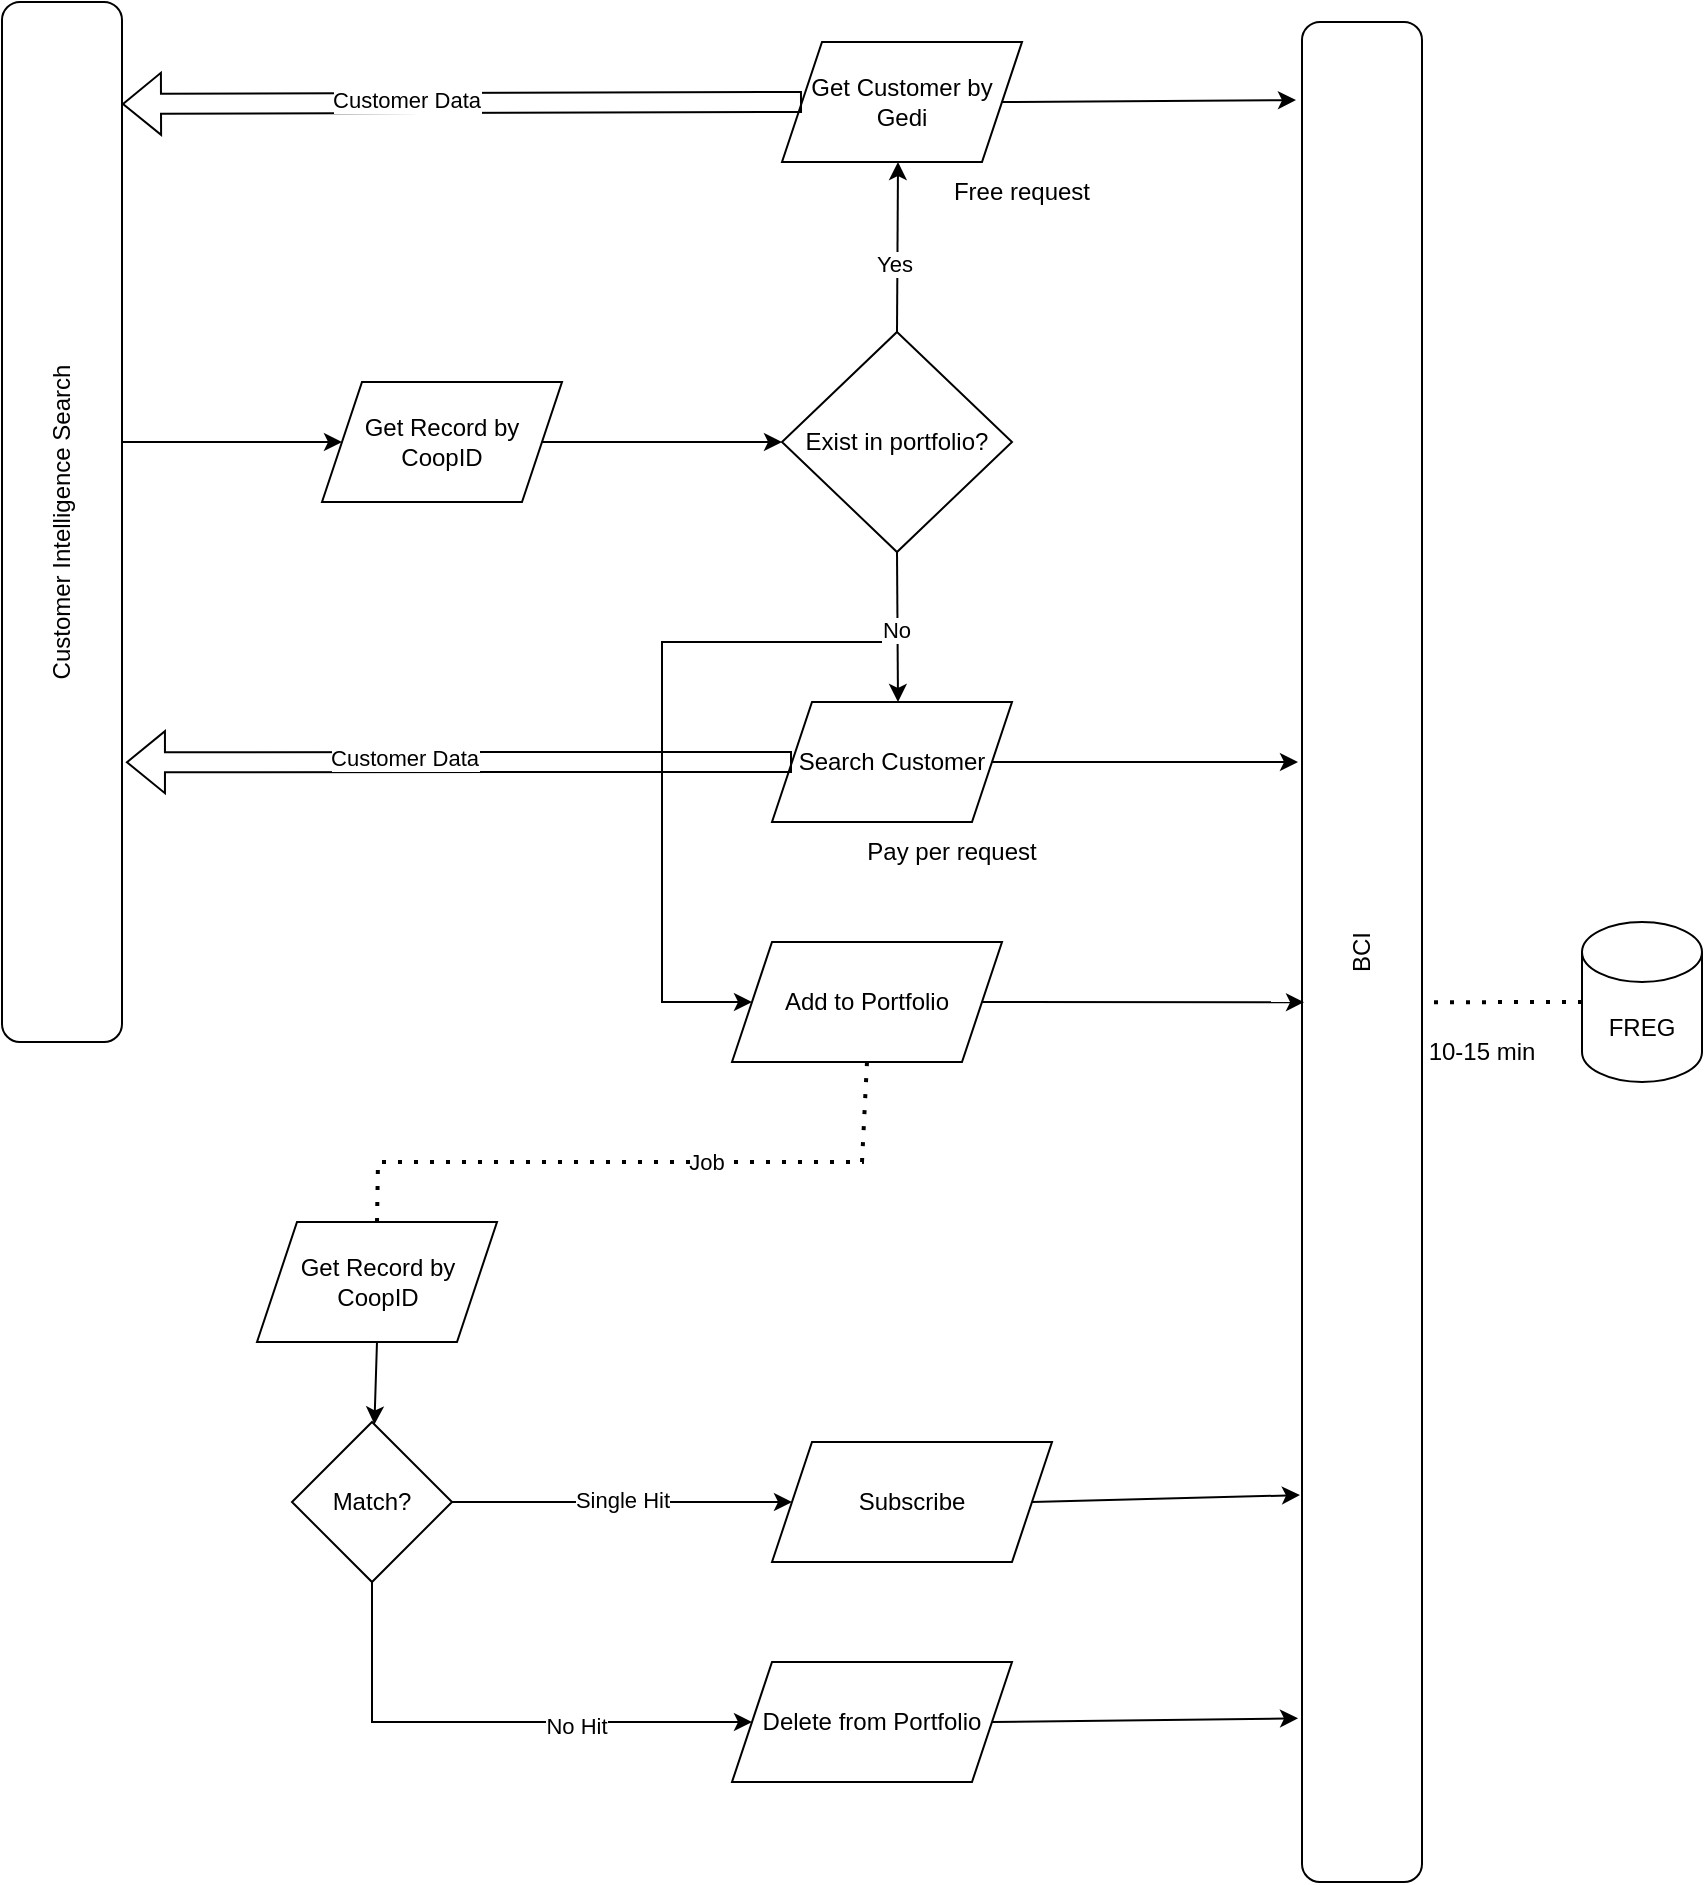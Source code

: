 <mxfile version="24.7.14">
  <diagram name="Page-1" id="6JW0Btaq5eBx_hQ6fHJs">
    <mxGraphModel dx="1326" dy="1019" grid="1" gridSize="10" guides="1" tooltips="1" connect="1" arrows="1" fold="1" page="1" pageScale="1" pageWidth="850" pageHeight="1100" math="0" shadow="0">
      <root>
        <mxCell id="0" />
        <mxCell id="1" parent="0" />
        <mxCell id="LHbs0fI5RwnJSMe3hcEo-16" value="Exist in portfolio?" style="rhombus;whiteSpace=wrap;html=1;" vertex="1" parent="1">
          <mxGeometry x="390" y="445" width="115" height="110" as="geometry" />
        </mxCell>
        <mxCell id="LHbs0fI5RwnJSMe3hcEo-18" value="" style="endArrow=classic;html=1;rounded=0;entryX=0;entryY=0.5;entryDx=0;entryDy=0;exitX=1;exitY=0.5;exitDx=0;exitDy=0;" edge="1" parent="1" source="LHbs0fI5RwnJSMe3hcEo-19" target="LHbs0fI5RwnJSMe3hcEo-16">
          <mxGeometry width="50" height="50" relative="1" as="geometry">
            <mxPoint x="250" y="330" as="sourcePoint" />
            <mxPoint x="240" y="310" as="targetPoint" />
          </mxGeometry>
        </mxCell>
        <mxCell id="LHbs0fI5RwnJSMe3hcEo-19" value="Get Record by CoopID" style="shape=parallelogram;perimeter=parallelogramPerimeter;whiteSpace=wrap;html=1;fixedSize=1;" vertex="1" parent="1">
          <mxGeometry x="160" y="470" width="120" height="60" as="geometry" />
        </mxCell>
        <mxCell id="LHbs0fI5RwnJSMe3hcEo-20" value="" style="endArrow=classic;html=1;rounded=0;exitX=0.5;exitY=0;exitDx=0;exitDy=0;" edge="1" parent="1" source="LHbs0fI5RwnJSMe3hcEo-16">
          <mxGeometry width="50" height="50" relative="1" as="geometry">
            <mxPoint x="450" y="440" as="sourcePoint" />
            <mxPoint x="448" y="360" as="targetPoint" />
          </mxGeometry>
        </mxCell>
        <mxCell id="LHbs0fI5RwnJSMe3hcEo-21" value="Yes" style="edgeLabel;html=1;align=center;verticalAlign=middle;resizable=0;points=[];" vertex="1" connectable="0" parent="LHbs0fI5RwnJSMe3hcEo-20">
          <mxGeometry x="-0.2" y="2" relative="1" as="geometry">
            <mxPoint as="offset" />
          </mxGeometry>
        </mxCell>
        <mxCell id="LHbs0fI5RwnJSMe3hcEo-22" value="" style="endArrow=classic;html=1;rounded=0;exitX=0.5;exitY=1;exitDx=0;exitDy=0;" edge="1" parent="1" source="LHbs0fI5RwnJSMe3hcEo-16">
          <mxGeometry width="50" height="50" relative="1" as="geometry">
            <mxPoint x="450" y="650" as="sourcePoint" />
            <mxPoint x="448" y="630" as="targetPoint" />
          </mxGeometry>
        </mxCell>
        <mxCell id="LHbs0fI5RwnJSMe3hcEo-23" value="No" style="edgeLabel;html=1;align=center;verticalAlign=middle;resizable=0;points=[];" vertex="1" connectable="0" parent="LHbs0fI5RwnJSMe3hcEo-22">
          <mxGeometry x="0.04" y="-1" relative="1" as="geometry">
            <mxPoint as="offset" />
          </mxGeometry>
        </mxCell>
        <mxCell id="LHbs0fI5RwnJSMe3hcEo-24" value="Get Customer by Gedi" style="shape=parallelogram;perimeter=parallelogramPerimeter;whiteSpace=wrap;html=1;fixedSize=1;" vertex="1" parent="1">
          <mxGeometry x="390" y="300" width="120" height="60" as="geometry" />
        </mxCell>
        <mxCell id="LHbs0fI5RwnJSMe3hcEo-25" value="Search Customer" style="shape=parallelogram;perimeter=parallelogramPerimeter;whiteSpace=wrap;html=1;fixedSize=1;" vertex="1" parent="1">
          <mxGeometry x="385" y="630" width="120" height="60" as="geometry" />
        </mxCell>
        <mxCell id="LHbs0fI5RwnJSMe3hcEo-26" value="" style="endArrow=classic;html=1;rounded=0;entryX=0;entryY=0.5;entryDx=0;entryDy=0;" edge="1" parent="1" target="LHbs0fI5RwnJSMe3hcEo-27">
          <mxGeometry width="50" height="50" relative="1" as="geometry">
            <mxPoint x="440" y="600" as="sourcePoint" />
            <mxPoint x="330" y="790" as="targetPoint" />
            <Array as="points">
              <mxPoint x="330" y="600" />
              <mxPoint x="330" y="780" />
            </Array>
          </mxGeometry>
        </mxCell>
        <mxCell id="LHbs0fI5RwnJSMe3hcEo-27" value="Add to Portfolio" style="shape=parallelogram;perimeter=parallelogramPerimeter;whiteSpace=wrap;html=1;fixedSize=1;" vertex="1" parent="1">
          <mxGeometry x="365" y="750" width="135" height="60" as="geometry" />
        </mxCell>
        <mxCell id="LHbs0fI5RwnJSMe3hcEo-28" value="Subscribe" style="shape=parallelogram;perimeter=parallelogramPerimeter;whiteSpace=wrap;html=1;fixedSize=1;" vertex="1" parent="1">
          <mxGeometry x="385" y="1000" width="140" height="60" as="geometry" />
        </mxCell>
        <mxCell id="LHbs0fI5RwnJSMe3hcEo-29" value="" style="endArrow=classic;html=1;rounded=0;entryX=0;entryY=0.5;entryDx=0;entryDy=0;exitX=1;exitY=0.5;exitDx=0;exitDy=0;" edge="1" parent="1" source="LHbs0fI5RwnJSMe3hcEo-38" target="LHbs0fI5RwnJSMe3hcEo-28">
          <mxGeometry width="50" height="50" relative="1" as="geometry">
            <mxPoint x="275" y="1000" as="sourcePoint" />
            <mxPoint x="355" y="980" as="targetPoint" />
            <Array as="points">
              <mxPoint x="345" y="1030" />
            </Array>
          </mxGeometry>
        </mxCell>
        <mxCell id="LHbs0fI5RwnJSMe3hcEo-56" value="Single Hit" style="edgeLabel;html=1;align=center;verticalAlign=middle;resizable=0;points=[];" vertex="1" connectable="0" parent="LHbs0fI5RwnJSMe3hcEo-29">
          <mxGeometry y="1" relative="1" as="geometry">
            <mxPoint as="offset" />
          </mxGeometry>
        </mxCell>
        <mxCell id="LHbs0fI5RwnJSMe3hcEo-31" value="FREG" style="shape=cylinder3;whiteSpace=wrap;html=1;boundedLbl=1;backgroundOutline=1;size=15;" vertex="1" parent="1">
          <mxGeometry x="790" y="740" width="60" height="80" as="geometry" />
        </mxCell>
        <mxCell id="LHbs0fI5RwnJSMe3hcEo-32" value="" style="endArrow=none;dashed=1;html=1;dashPattern=1 3;strokeWidth=2;rounded=0;exitX=0;exitY=0.5;exitDx=0;exitDy=0;exitPerimeter=0;entryX=0.473;entryY=1.05;entryDx=0;entryDy=0;entryPerimeter=0;" edge="1" parent="1" source="LHbs0fI5RwnJSMe3hcEo-31" target="LHbs0fI5RwnJSMe3hcEo-61">
          <mxGeometry width="50" height="50" relative="1" as="geometry">
            <mxPoint x="610" y="780" as="sourcePoint" />
            <mxPoint x="670" y="780" as="targetPoint" />
          </mxGeometry>
        </mxCell>
        <mxCell id="LHbs0fI5RwnJSMe3hcEo-34" value="Pay per request" style="text;html=1;align=center;verticalAlign=middle;whiteSpace=wrap;rounded=0;" vertex="1" parent="1">
          <mxGeometry x="425" y="690" width="100" height="30" as="geometry" />
        </mxCell>
        <mxCell id="LHbs0fI5RwnJSMe3hcEo-35" value="Free request" style="text;html=1;align=center;verticalAlign=middle;whiteSpace=wrap;rounded=0;" vertex="1" parent="1">
          <mxGeometry x="460" y="360" width="100" height="30" as="geometry" />
        </mxCell>
        <mxCell id="LHbs0fI5RwnJSMe3hcEo-36" value="" style="shape=flexArrow;endArrow=classic;html=1;rounded=0;exitX=0;exitY=0.5;exitDx=0;exitDy=0;entryX=0.902;entryY=1;entryDx=0;entryDy=0;entryPerimeter=0;" edge="1" parent="1" source="LHbs0fI5RwnJSMe3hcEo-24" target="LHbs0fI5RwnJSMe3hcEo-49">
          <mxGeometry width="50" height="50" relative="1" as="geometry">
            <mxPoint x="250" y="320" as="sourcePoint" />
            <mxPoint x="70" y="330" as="targetPoint" />
          </mxGeometry>
        </mxCell>
        <mxCell id="LHbs0fI5RwnJSMe3hcEo-37" value="Customer Data" style="edgeLabel;html=1;align=center;verticalAlign=middle;resizable=0;points=[];" vertex="1" connectable="0" parent="LHbs0fI5RwnJSMe3hcEo-36">
          <mxGeometry x="0.164" y="-2" relative="1" as="geometry">
            <mxPoint as="offset" />
          </mxGeometry>
        </mxCell>
        <mxCell id="LHbs0fI5RwnJSMe3hcEo-38" value="Match?" style="rhombus;whiteSpace=wrap;html=1;" vertex="1" parent="1">
          <mxGeometry x="145" y="990" width="80" height="80" as="geometry" />
        </mxCell>
        <mxCell id="LHbs0fI5RwnJSMe3hcEo-40" value="10-15 min" style="text;html=1;align=center;verticalAlign=middle;whiteSpace=wrap;rounded=0;" vertex="1" parent="1">
          <mxGeometry x="710" y="790" width="60" height="30" as="geometry" />
        </mxCell>
        <mxCell id="LHbs0fI5RwnJSMe3hcEo-41" value="" style="endArrow=none;dashed=1;html=1;dashPattern=1 3;strokeWidth=2;rounded=0;entryX=0.5;entryY=1;entryDx=0;entryDy=0;exitX=0.5;exitY=0;exitDx=0;exitDy=0;" edge="1" parent="1" source="LHbs0fI5RwnJSMe3hcEo-51" target="LHbs0fI5RwnJSMe3hcEo-27">
          <mxGeometry width="50" height="50" relative="1" as="geometry">
            <mxPoint x="433" y="900" as="sourcePoint" />
            <mxPoint x="410" y="840" as="targetPoint" />
            <Array as="points">
              <mxPoint x="188" y="860" />
              <mxPoint x="430" y="860" />
            </Array>
          </mxGeometry>
        </mxCell>
        <mxCell id="LHbs0fI5RwnJSMe3hcEo-65" value="Job" style="edgeLabel;html=1;align=center;verticalAlign=middle;resizable=0;points=[];" vertex="1" connectable="0" parent="LHbs0fI5RwnJSMe3hcEo-41">
          <mxGeometry x="0.202" relative="1" as="geometry">
            <mxPoint as="offset" />
          </mxGeometry>
        </mxCell>
        <mxCell id="LHbs0fI5RwnJSMe3hcEo-42" value="" style="shape=flexArrow;endArrow=classic;html=1;rounded=0;exitX=0;exitY=0.5;exitDx=0;exitDy=0;entryX=0.269;entryY=1.033;entryDx=0;entryDy=0;entryPerimeter=0;" edge="1" parent="1" source="LHbs0fI5RwnJSMe3hcEo-25" target="LHbs0fI5RwnJSMe3hcEo-49">
          <mxGeometry width="50" height="50" relative="1" as="geometry">
            <mxPoint x="392.5" y="659.5" as="sourcePoint" />
            <mxPoint x="70" y="660" as="targetPoint" />
          </mxGeometry>
        </mxCell>
        <mxCell id="LHbs0fI5RwnJSMe3hcEo-43" value="Customer Data" style="edgeLabel;html=1;align=center;verticalAlign=middle;resizable=0;points=[];" vertex="1" connectable="0" parent="LHbs0fI5RwnJSMe3hcEo-42">
          <mxGeometry x="0.164" y="-2" relative="1" as="geometry">
            <mxPoint as="offset" />
          </mxGeometry>
        </mxCell>
        <mxCell id="LHbs0fI5RwnJSMe3hcEo-49" value="Customer Intelligence Search" style="rounded=1;whiteSpace=wrap;html=1;rotation=-90;" vertex="1" parent="1">
          <mxGeometry x="-230" y="510" width="520" height="60" as="geometry" />
        </mxCell>
        <mxCell id="LHbs0fI5RwnJSMe3hcEo-51" value="Get Record by CoopID" style="shape=parallelogram;perimeter=parallelogramPerimeter;whiteSpace=wrap;html=1;fixedSize=1;" vertex="1" parent="1">
          <mxGeometry x="127.5" y="890" width="120" height="60" as="geometry" />
        </mxCell>
        <mxCell id="LHbs0fI5RwnJSMe3hcEo-53" value="" style="endArrow=classic;html=1;rounded=0;entryX=0;entryY=0.5;entryDx=0;entryDy=0;exitX=0.577;exitY=1;exitDx=0;exitDy=0;exitPerimeter=0;" edge="1" parent="1" source="LHbs0fI5RwnJSMe3hcEo-49" target="LHbs0fI5RwnJSMe3hcEo-19">
          <mxGeometry width="50" height="50" relative="1" as="geometry">
            <mxPoint x="90" y="530" as="sourcePoint" />
            <mxPoint x="140" y="480" as="targetPoint" />
          </mxGeometry>
        </mxCell>
        <mxCell id="LHbs0fI5RwnJSMe3hcEo-55" value="" style="endArrow=classic;html=1;rounded=0;exitX=0.5;exitY=1;exitDx=0;exitDy=0;" edge="1" parent="1" source="LHbs0fI5RwnJSMe3hcEo-51" target="LHbs0fI5RwnJSMe3hcEo-38">
          <mxGeometry width="50" height="50" relative="1" as="geometry">
            <mxPoint x="65" y="1020" as="sourcePoint" />
            <mxPoint x="115" y="970" as="targetPoint" />
          </mxGeometry>
        </mxCell>
        <mxCell id="LHbs0fI5RwnJSMe3hcEo-57" value="Delete from Portfolio" style="shape=parallelogram;perimeter=parallelogramPerimeter;whiteSpace=wrap;html=1;fixedSize=1;" vertex="1" parent="1">
          <mxGeometry x="365" y="1110" width="140" height="60" as="geometry" />
        </mxCell>
        <mxCell id="LHbs0fI5RwnJSMe3hcEo-59" value="" style="endArrow=classic;html=1;rounded=0;entryX=0;entryY=0.5;entryDx=0;entryDy=0;exitX=0.5;exitY=1;exitDx=0;exitDy=0;" edge="1" parent="1" source="LHbs0fI5RwnJSMe3hcEo-38" target="LHbs0fI5RwnJSMe3hcEo-57">
          <mxGeometry width="50" height="50" relative="1" as="geometry">
            <mxPoint x="195" y="1140" as="sourcePoint" />
            <mxPoint x="325" y="1130" as="targetPoint" />
            <Array as="points">
              <mxPoint x="185" y="1140" />
            </Array>
          </mxGeometry>
        </mxCell>
        <mxCell id="LHbs0fI5RwnJSMe3hcEo-60" value="No Hit" style="edgeLabel;html=1;align=center;verticalAlign=middle;resizable=0;points=[];" vertex="1" connectable="0" parent="LHbs0fI5RwnJSMe3hcEo-59">
          <mxGeometry x="0.323" y="-2" relative="1" as="geometry">
            <mxPoint as="offset" />
          </mxGeometry>
        </mxCell>
        <mxCell id="LHbs0fI5RwnJSMe3hcEo-61" value="BCI" style="rounded=1;whiteSpace=wrap;html=1;rotation=-90;" vertex="1" parent="1">
          <mxGeometry x="215" y="725" width="930" height="60" as="geometry" />
        </mxCell>
        <mxCell id="LHbs0fI5RwnJSMe3hcEo-62" value="" style="endArrow=classic;html=1;rounded=0;exitX=1;exitY=0.5;exitDx=0;exitDy=0;entryX=0.473;entryY=0.017;entryDx=0;entryDy=0;entryPerimeter=0;" edge="1" parent="1" source="LHbs0fI5RwnJSMe3hcEo-27" target="LHbs0fI5RwnJSMe3hcEo-61">
          <mxGeometry width="50" height="50" relative="1" as="geometry">
            <mxPoint x="530" y="820" as="sourcePoint" />
            <mxPoint x="580" y="770" as="targetPoint" />
          </mxGeometry>
        </mxCell>
        <mxCell id="LHbs0fI5RwnJSMe3hcEo-63" value="" style="endArrow=classic;html=1;rounded=0;exitX=1;exitY=0.5;exitDx=0;exitDy=0;" edge="1" parent="1" source="LHbs0fI5RwnJSMe3hcEo-25">
          <mxGeometry width="50" height="50" relative="1" as="geometry">
            <mxPoint x="570" y="680" as="sourcePoint" />
            <mxPoint x="648" y="660" as="targetPoint" />
          </mxGeometry>
        </mxCell>
        <mxCell id="LHbs0fI5RwnJSMe3hcEo-64" value="" style="endArrow=classic;html=1;rounded=0;exitX=1;exitY=0.5;exitDx=0;exitDy=0;entryX=0.958;entryY=-0.05;entryDx=0;entryDy=0;entryPerimeter=0;" edge="1" parent="1" source="LHbs0fI5RwnJSMe3hcEo-24" target="LHbs0fI5RwnJSMe3hcEo-61">
          <mxGeometry width="50" height="50" relative="1" as="geometry">
            <mxPoint x="550" y="360" as="sourcePoint" />
            <mxPoint x="600" y="310" as="targetPoint" />
          </mxGeometry>
        </mxCell>
        <mxCell id="LHbs0fI5RwnJSMe3hcEo-67" value="" style="endArrow=classic;html=1;rounded=0;exitX=1;exitY=0.5;exitDx=0;exitDy=0;entryX=0.208;entryY=-0.017;entryDx=0;entryDy=0;entryPerimeter=0;" edge="1" parent="1" source="LHbs0fI5RwnJSMe3hcEo-28" target="LHbs0fI5RwnJSMe3hcEo-61">
          <mxGeometry width="50" height="50" relative="1" as="geometry">
            <mxPoint x="550" y="1040" as="sourcePoint" />
            <mxPoint x="600" y="990" as="targetPoint" />
          </mxGeometry>
        </mxCell>
        <mxCell id="LHbs0fI5RwnJSMe3hcEo-68" value="" style="endArrow=classic;html=1;rounded=0;exitX=1;exitY=0.5;exitDx=0;exitDy=0;entryX=0.088;entryY=-0.033;entryDx=0;entryDy=0;entryPerimeter=0;" edge="1" parent="1" source="LHbs0fI5RwnJSMe3hcEo-57" target="LHbs0fI5RwnJSMe3hcEo-61">
          <mxGeometry width="50" height="50" relative="1" as="geometry">
            <mxPoint x="530" y="1160" as="sourcePoint" />
            <mxPoint x="580" y="1110" as="targetPoint" />
          </mxGeometry>
        </mxCell>
      </root>
    </mxGraphModel>
  </diagram>
</mxfile>
